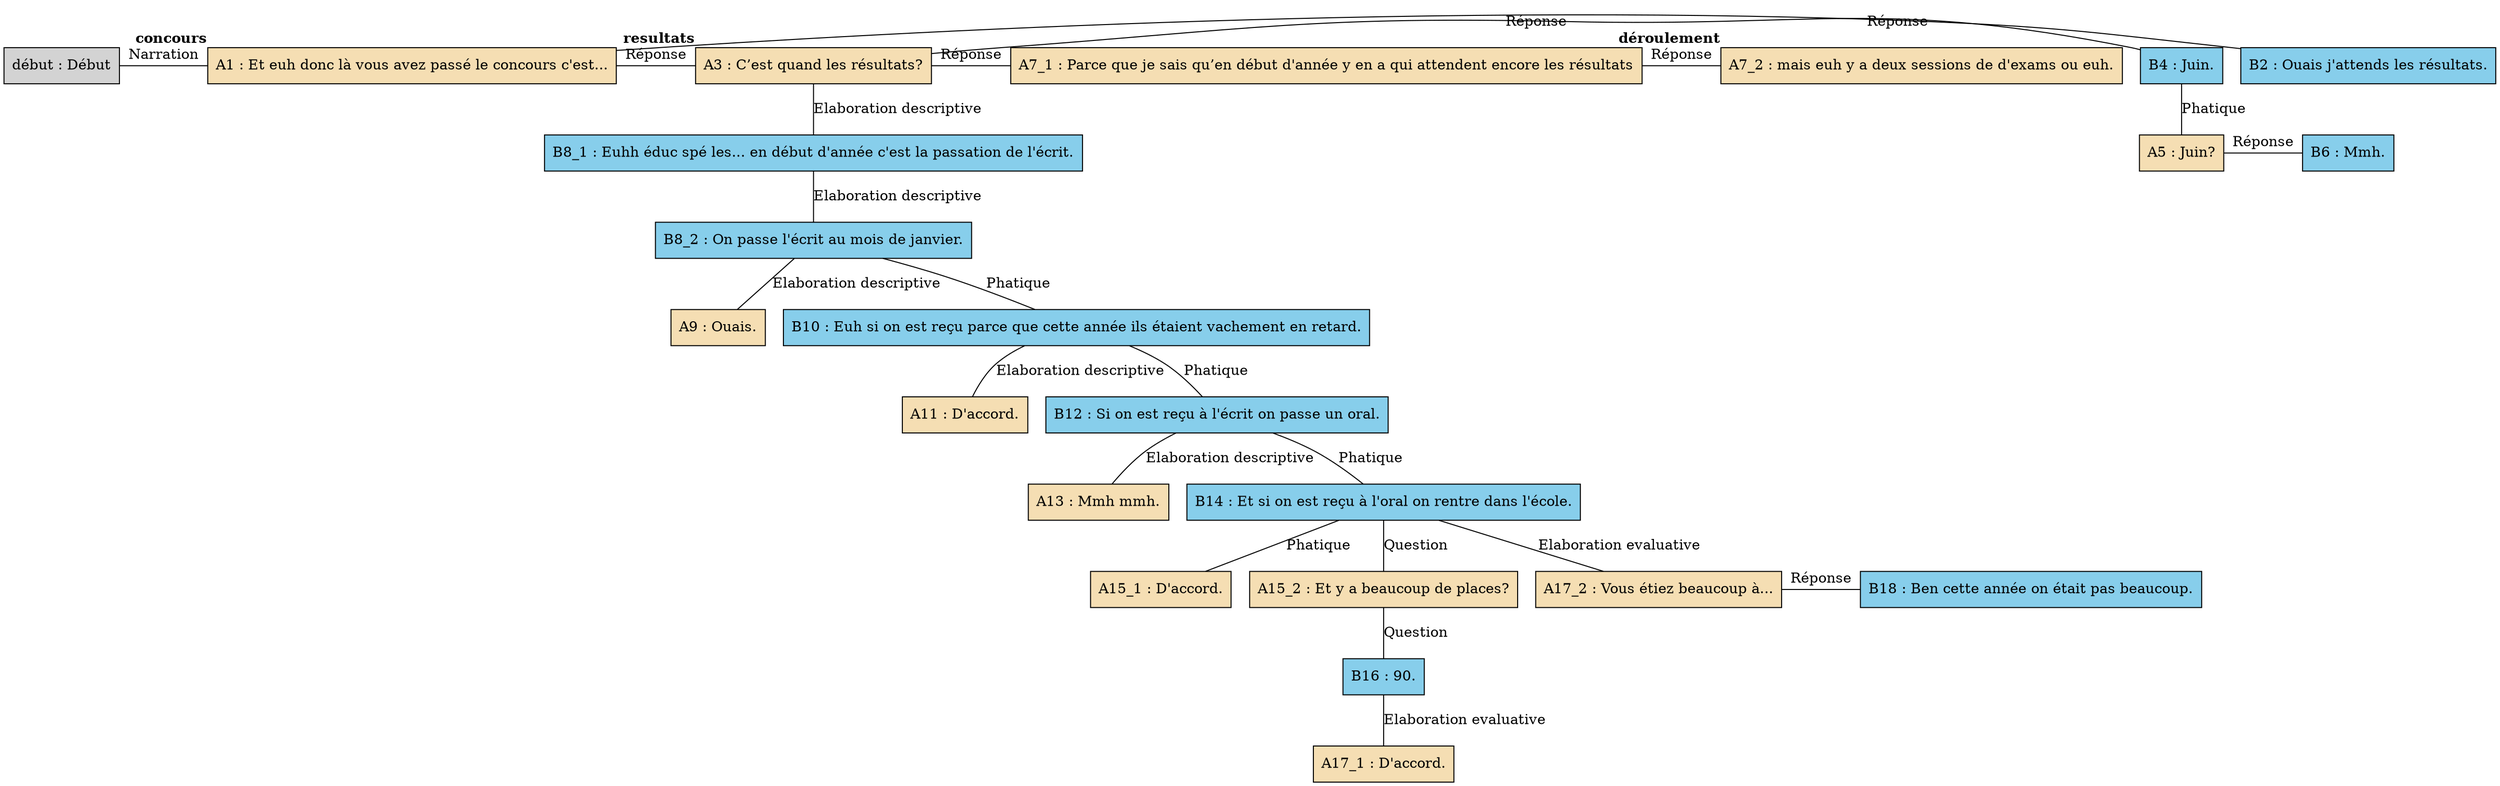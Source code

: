 digraph C02 {
	node [shape=box style=filled]
	"début" [label="début : Début" xlabel=""]
	A1 [label="A1 : Et euh donc là vous avez passé le concours c'est..." fillcolor=wheat xlabel=<<B>concours</B>>]
	B2 [label="B2 : Ouais j'attends les résultats." fillcolor=skyblue xlabel=""]
	A3 [label="A3 : C’est quand les résultats?" fillcolor=wheat xlabel=<<B>resultats</B>>]
	B4 [label="B4 : Juin." fillcolor=skyblue xlabel=""]
	A5 [label="A5 : Juin?" fillcolor=wheat xlabel=""]
	B6 [label="B6 : Mmh." fillcolor=skyblue xlabel=""]
	A7_1 [label="A7_1 : Parce que je sais qu’en début d'année y en a qui attendent encore les résultats" fillcolor=wheat xlabel=""]
	A7_2 [label="A7_2 : mais euh y a deux sessions de d'exams ou euh." fillcolor=wheat xlabel=<<B>déroulement</B>>]
	B8_1 [label="B8_1 : Euhh éduc spé les... en début d'année c'est la passation de l'écrit." fillcolor=skyblue xlabel=""]
	B8_2 [label="B8_2 : On passe l'écrit au mois de janvier." fillcolor=skyblue xlabel=""]
	A9 [label="A9 : Ouais." fillcolor=wheat xlabel=""]
	B10 [label="B10 : Euh si on est reçu parce que cette année ils étaient vachement en retard." fillcolor=skyblue xlabel=""]
	A11 [label="A11 : D'accord." fillcolor=wheat xlabel=""]
	B12 [label="B12 : Si on est reçu à l'écrit on passe un oral." fillcolor=skyblue xlabel=""]
	A13 [label="A13 : Mmh mmh." fillcolor=wheat xlabel=""]
	B14 [label="B14 : Et si on est reçu à l'oral on rentre dans l'école." fillcolor=skyblue xlabel=""]
	A15_1 [label="A15_1 : D'accord." fillcolor=wheat xlabel=""]
	A15_2 [label="A15_2 : Et y a beaucoup de places?" fillcolor=wheat xlabel=""]
	B16 [label="B16 : 90." fillcolor=skyblue xlabel=""]
	A17_1 [label="A17_1 : D'accord." fillcolor=wheat xlabel=""]
	A17_2 [label="A17_2 : Vous étiez beaucoup à..." fillcolor=wheat xlabel=""]
	B18 [label="B18 : Ben cette année on était pas beaucoup." fillcolor=skyblue xlabel=""]
	{
		rank=same
		"début"
		A1
		"début" -> A1 [label=Narration dir=none]
	}
	{
		rank=same
		A1
		B2
		A1 -> B2 [label="Réponse" dir=none]
	}
	{
		rank=same
		A1
		A3
		A1 -> A3 [label="Réponse" dir=none]
	}
	{
		rank=same
		A3
		B4
		A3 -> B4 [label="Réponse" dir=none]
	}
	B4 -> A5 [label=Phatique dir=none]
	{
		rank=same
		A5
		B6
		A5 -> B6 [label="Réponse" dir=none]
	}
	{
		rank=same
		A3
		A7_1
		A3 -> A7_1 [label="Réponse" dir=none]
	}
	{
		rank=same
		A7_1
		A7_2
		A7_1 -> A7_2 [label="Réponse" dir=none]
	}
	A3 -> B8_1 [label="Elaboration descriptive" dir=none]
	B8_1 -> B8_2 [label="Elaboration descriptive" dir=none]
	B8_2 -> A9 [label="Elaboration descriptive" dir=none]
	B10 -> A11 [label="Elaboration descriptive" dir=none]
	B12 -> A13 [label="Elaboration descriptive" dir=none]
	B14 -> A15_1 [label=Phatique dir=none]
	B8_2 -> B10 [label=Phatique dir=none]
	B10 -> B12 [label=Phatique dir=none]
	B12 -> B14 [label=Phatique dir=none]
	B14 -> A15_2 [label=Question dir=none]
	A15_2 -> B16 [label=Question dir=none]
	B16 -> A17_1 [label="Elaboration evaluative" dir=none]
	B14 -> A17_2 [label="Elaboration evaluative" dir=none]
	{
		rank=same
		A17_2
		B18
		A17_2 -> B18 [label="Réponse" dir=none]
	}
}
